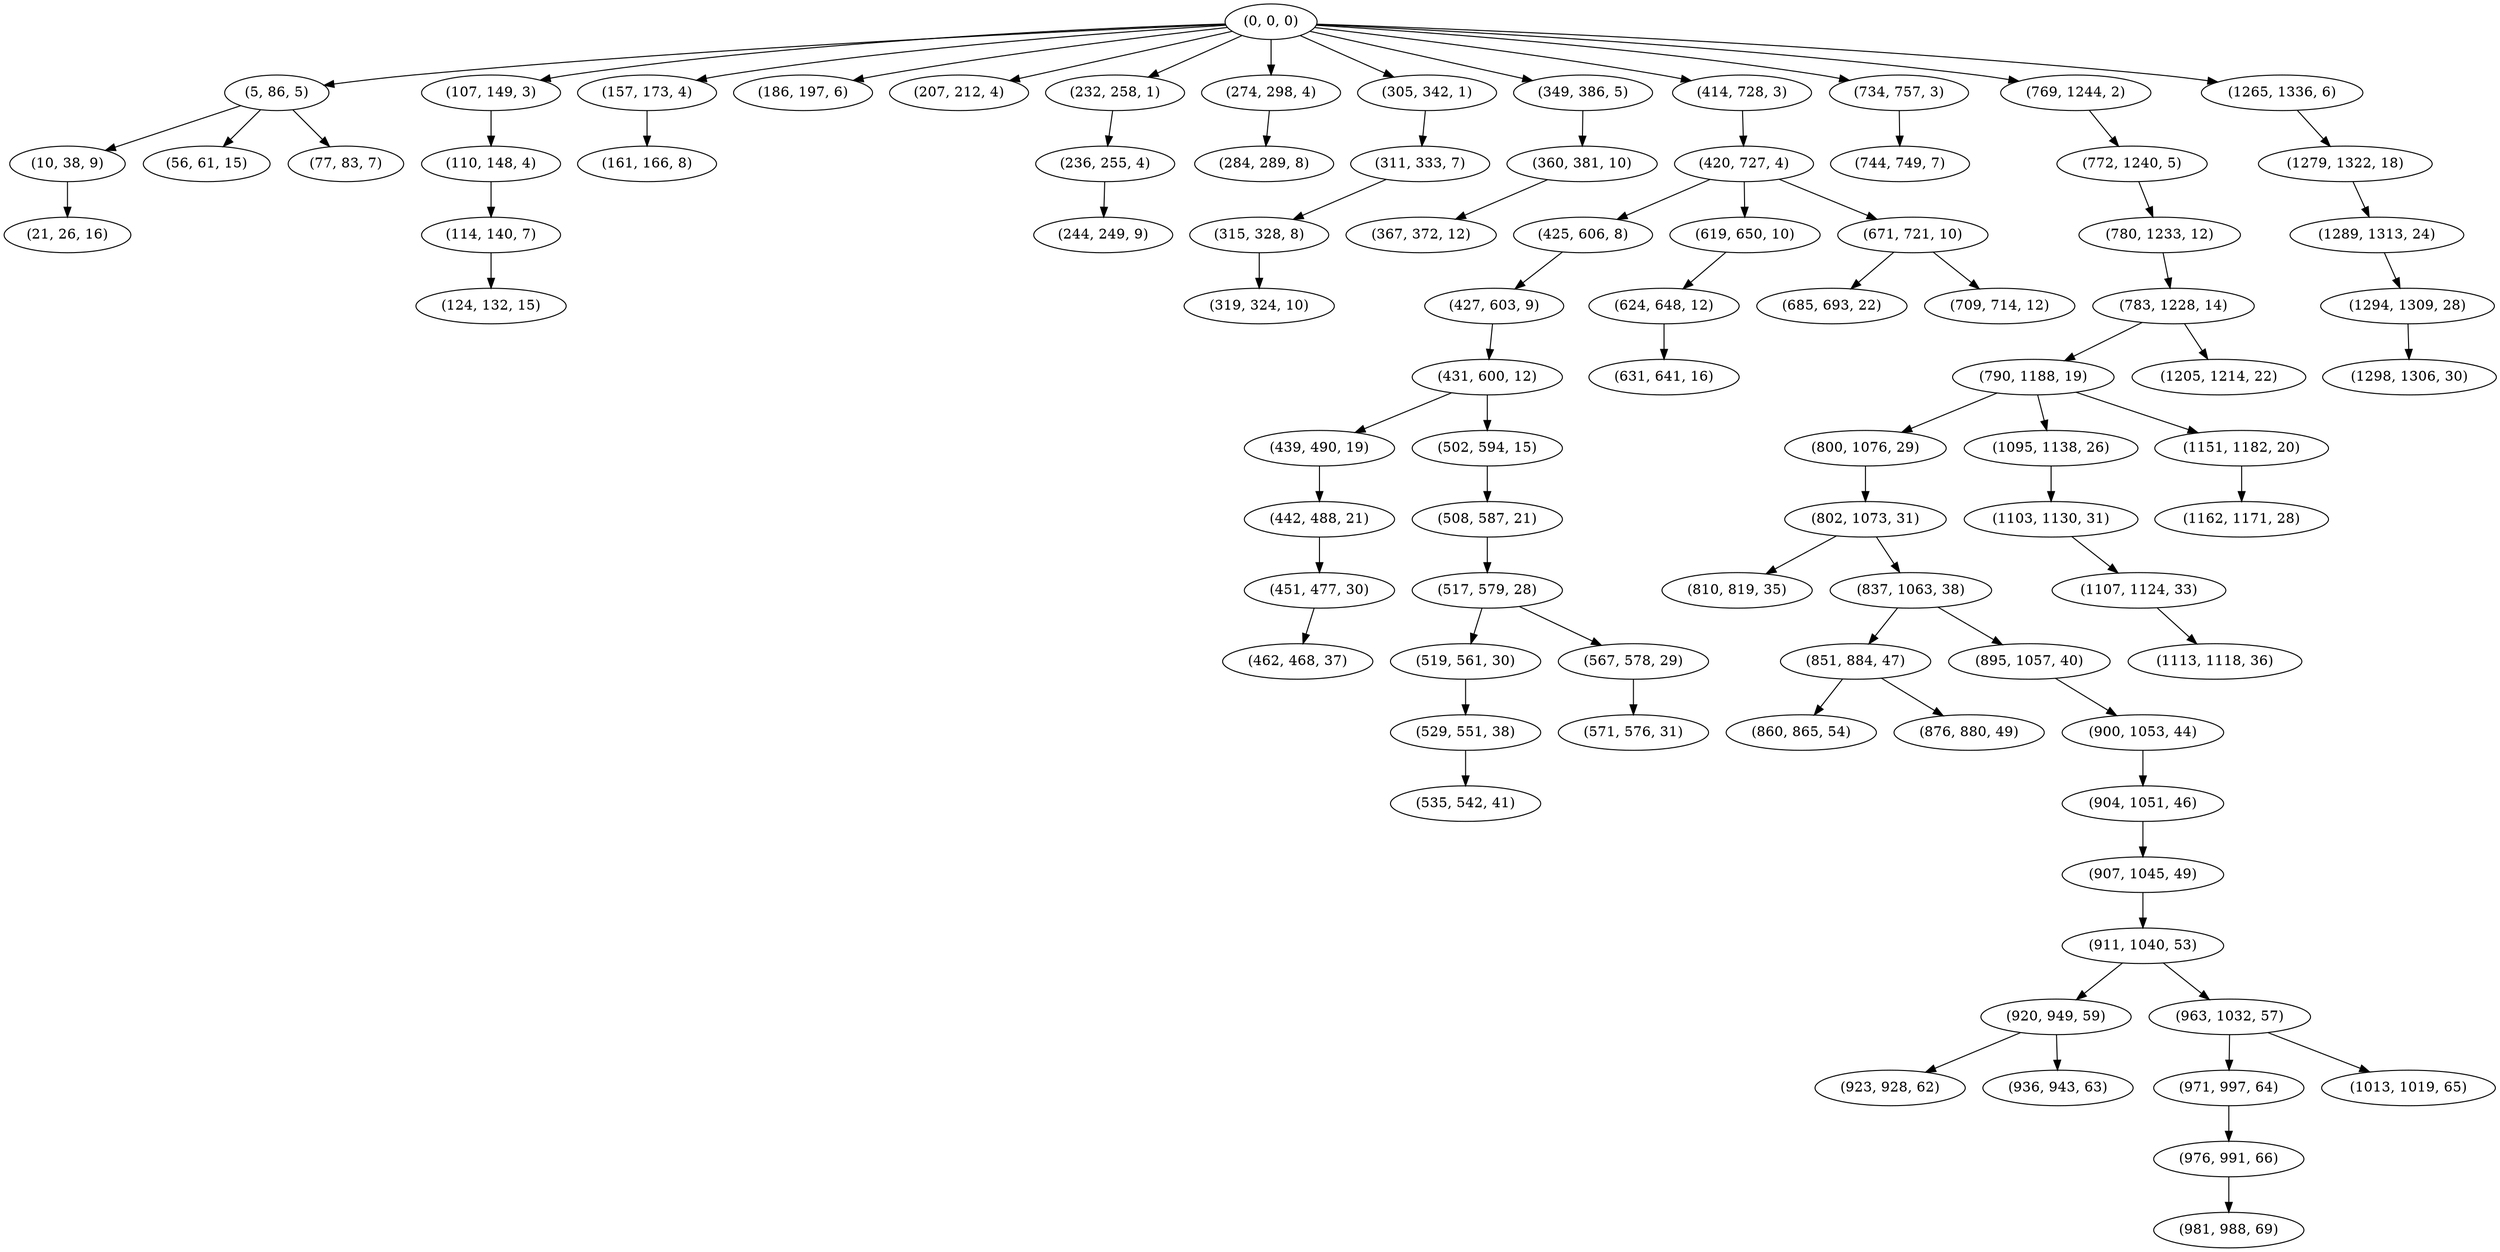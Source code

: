digraph tree {
    "(0, 0, 0)";
    "(5, 86, 5)";
    "(10, 38, 9)";
    "(21, 26, 16)";
    "(56, 61, 15)";
    "(77, 83, 7)";
    "(107, 149, 3)";
    "(110, 148, 4)";
    "(114, 140, 7)";
    "(124, 132, 15)";
    "(157, 173, 4)";
    "(161, 166, 8)";
    "(186, 197, 6)";
    "(207, 212, 4)";
    "(232, 258, 1)";
    "(236, 255, 4)";
    "(244, 249, 9)";
    "(274, 298, 4)";
    "(284, 289, 8)";
    "(305, 342, 1)";
    "(311, 333, 7)";
    "(315, 328, 8)";
    "(319, 324, 10)";
    "(349, 386, 5)";
    "(360, 381, 10)";
    "(367, 372, 12)";
    "(414, 728, 3)";
    "(420, 727, 4)";
    "(425, 606, 8)";
    "(427, 603, 9)";
    "(431, 600, 12)";
    "(439, 490, 19)";
    "(442, 488, 21)";
    "(451, 477, 30)";
    "(462, 468, 37)";
    "(502, 594, 15)";
    "(508, 587, 21)";
    "(517, 579, 28)";
    "(519, 561, 30)";
    "(529, 551, 38)";
    "(535, 542, 41)";
    "(567, 578, 29)";
    "(571, 576, 31)";
    "(619, 650, 10)";
    "(624, 648, 12)";
    "(631, 641, 16)";
    "(671, 721, 10)";
    "(685, 693, 22)";
    "(709, 714, 12)";
    "(734, 757, 3)";
    "(744, 749, 7)";
    "(769, 1244, 2)";
    "(772, 1240, 5)";
    "(780, 1233, 12)";
    "(783, 1228, 14)";
    "(790, 1188, 19)";
    "(800, 1076, 29)";
    "(802, 1073, 31)";
    "(810, 819, 35)";
    "(837, 1063, 38)";
    "(851, 884, 47)";
    "(860, 865, 54)";
    "(876, 880, 49)";
    "(895, 1057, 40)";
    "(900, 1053, 44)";
    "(904, 1051, 46)";
    "(907, 1045, 49)";
    "(911, 1040, 53)";
    "(920, 949, 59)";
    "(923, 928, 62)";
    "(936, 943, 63)";
    "(963, 1032, 57)";
    "(971, 997, 64)";
    "(976, 991, 66)";
    "(981, 988, 69)";
    "(1013, 1019, 65)";
    "(1095, 1138, 26)";
    "(1103, 1130, 31)";
    "(1107, 1124, 33)";
    "(1113, 1118, 36)";
    "(1151, 1182, 20)";
    "(1162, 1171, 28)";
    "(1205, 1214, 22)";
    "(1265, 1336, 6)";
    "(1279, 1322, 18)";
    "(1289, 1313, 24)";
    "(1294, 1309, 28)";
    "(1298, 1306, 30)";
    "(0, 0, 0)" -> "(5, 86, 5)";
    "(0, 0, 0)" -> "(107, 149, 3)";
    "(0, 0, 0)" -> "(157, 173, 4)";
    "(0, 0, 0)" -> "(186, 197, 6)";
    "(0, 0, 0)" -> "(207, 212, 4)";
    "(0, 0, 0)" -> "(232, 258, 1)";
    "(0, 0, 0)" -> "(274, 298, 4)";
    "(0, 0, 0)" -> "(305, 342, 1)";
    "(0, 0, 0)" -> "(349, 386, 5)";
    "(0, 0, 0)" -> "(414, 728, 3)";
    "(0, 0, 0)" -> "(734, 757, 3)";
    "(0, 0, 0)" -> "(769, 1244, 2)";
    "(0, 0, 0)" -> "(1265, 1336, 6)";
    "(5, 86, 5)" -> "(10, 38, 9)";
    "(5, 86, 5)" -> "(56, 61, 15)";
    "(5, 86, 5)" -> "(77, 83, 7)";
    "(10, 38, 9)" -> "(21, 26, 16)";
    "(107, 149, 3)" -> "(110, 148, 4)";
    "(110, 148, 4)" -> "(114, 140, 7)";
    "(114, 140, 7)" -> "(124, 132, 15)";
    "(157, 173, 4)" -> "(161, 166, 8)";
    "(232, 258, 1)" -> "(236, 255, 4)";
    "(236, 255, 4)" -> "(244, 249, 9)";
    "(274, 298, 4)" -> "(284, 289, 8)";
    "(305, 342, 1)" -> "(311, 333, 7)";
    "(311, 333, 7)" -> "(315, 328, 8)";
    "(315, 328, 8)" -> "(319, 324, 10)";
    "(349, 386, 5)" -> "(360, 381, 10)";
    "(360, 381, 10)" -> "(367, 372, 12)";
    "(414, 728, 3)" -> "(420, 727, 4)";
    "(420, 727, 4)" -> "(425, 606, 8)";
    "(420, 727, 4)" -> "(619, 650, 10)";
    "(420, 727, 4)" -> "(671, 721, 10)";
    "(425, 606, 8)" -> "(427, 603, 9)";
    "(427, 603, 9)" -> "(431, 600, 12)";
    "(431, 600, 12)" -> "(439, 490, 19)";
    "(431, 600, 12)" -> "(502, 594, 15)";
    "(439, 490, 19)" -> "(442, 488, 21)";
    "(442, 488, 21)" -> "(451, 477, 30)";
    "(451, 477, 30)" -> "(462, 468, 37)";
    "(502, 594, 15)" -> "(508, 587, 21)";
    "(508, 587, 21)" -> "(517, 579, 28)";
    "(517, 579, 28)" -> "(519, 561, 30)";
    "(517, 579, 28)" -> "(567, 578, 29)";
    "(519, 561, 30)" -> "(529, 551, 38)";
    "(529, 551, 38)" -> "(535, 542, 41)";
    "(567, 578, 29)" -> "(571, 576, 31)";
    "(619, 650, 10)" -> "(624, 648, 12)";
    "(624, 648, 12)" -> "(631, 641, 16)";
    "(671, 721, 10)" -> "(685, 693, 22)";
    "(671, 721, 10)" -> "(709, 714, 12)";
    "(734, 757, 3)" -> "(744, 749, 7)";
    "(769, 1244, 2)" -> "(772, 1240, 5)";
    "(772, 1240, 5)" -> "(780, 1233, 12)";
    "(780, 1233, 12)" -> "(783, 1228, 14)";
    "(783, 1228, 14)" -> "(790, 1188, 19)";
    "(783, 1228, 14)" -> "(1205, 1214, 22)";
    "(790, 1188, 19)" -> "(800, 1076, 29)";
    "(790, 1188, 19)" -> "(1095, 1138, 26)";
    "(790, 1188, 19)" -> "(1151, 1182, 20)";
    "(800, 1076, 29)" -> "(802, 1073, 31)";
    "(802, 1073, 31)" -> "(810, 819, 35)";
    "(802, 1073, 31)" -> "(837, 1063, 38)";
    "(837, 1063, 38)" -> "(851, 884, 47)";
    "(837, 1063, 38)" -> "(895, 1057, 40)";
    "(851, 884, 47)" -> "(860, 865, 54)";
    "(851, 884, 47)" -> "(876, 880, 49)";
    "(895, 1057, 40)" -> "(900, 1053, 44)";
    "(900, 1053, 44)" -> "(904, 1051, 46)";
    "(904, 1051, 46)" -> "(907, 1045, 49)";
    "(907, 1045, 49)" -> "(911, 1040, 53)";
    "(911, 1040, 53)" -> "(920, 949, 59)";
    "(911, 1040, 53)" -> "(963, 1032, 57)";
    "(920, 949, 59)" -> "(923, 928, 62)";
    "(920, 949, 59)" -> "(936, 943, 63)";
    "(963, 1032, 57)" -> "(971, 997, 64)";
    "(963, 1032, 57)" -> "(1013, 1019, 65)";
    "(971, 997, 64)" -> "(976, 991, 66)";
    "(976, 991, 66)" -> "(981, 988, 69)";
    "(1095, 1138, 26)" -> "(1103, 1130, 31)";
    "(1103, 1130, 31)" -> "(1107, 1124, 33)";
    "(1107, 1124, 33)" -> "(1113, 1118, 36)";
    "(1151, 1182, 20)" -> "(1162, 1171, 28)";
    "(1265, 1336, 6)" -> "(1279, 1322, 18)";
    "(1279, 1322, 18)" -> "(1289, 1313, 24)";
    "(1289, 1313, 24)" -> "(1294, 1309, 28)";
    "(1294, 1309, 28)" -> "(1298, 1306, 30)";
}
